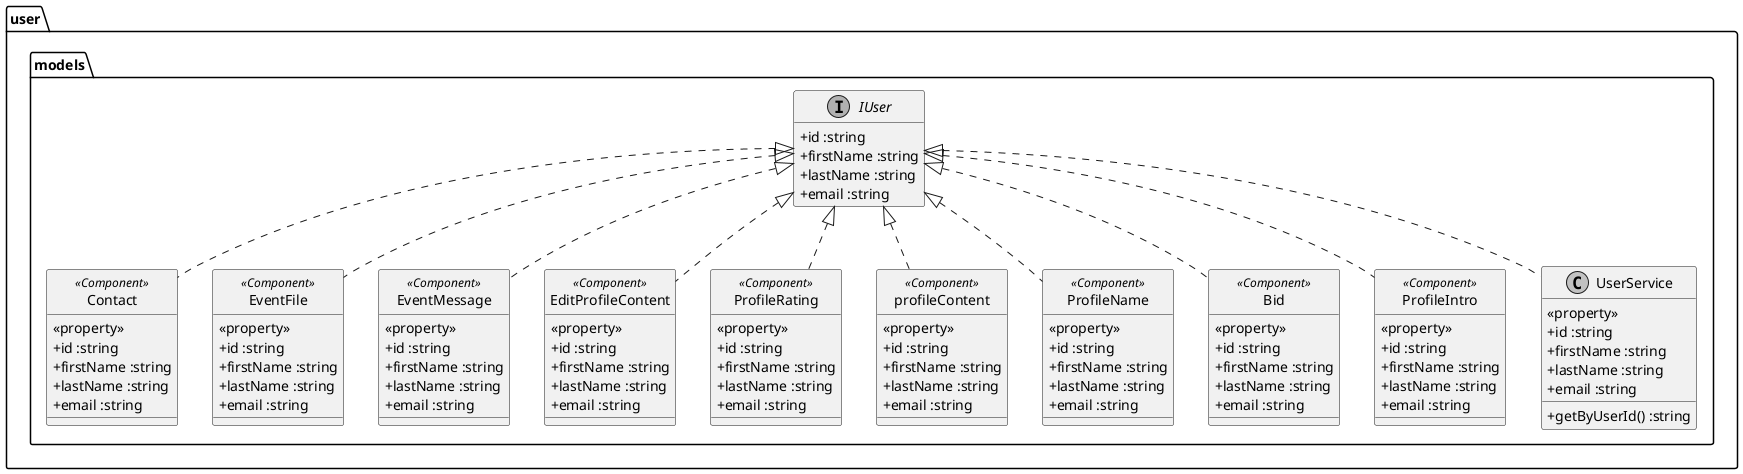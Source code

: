 @startuml

 skinparam monochrome true
 skinparam classAttributeIconSize 0
 top to bottom direction
package "user.models"{
  
  interface "IUser" {
    + id :string
    + firstName :string
    + lastName :string
    + email :string
    
  }
  hide IUser  methods

class "Contact" <<Component>>{
  <<property>>
    + id :string
    + firstName :string
    + lastName :string
    + email :string
   

}
   hide Contact  circle

class "EventFile" <<Component>>{
  <<property>>
    + id :string
    + firstName :string
    + lastName :string
    + email :string
}
   hide EventFile  circle
  
class "EventMessage" <<Component>>{
  <<property>>
    + id :string
    + firstName :string
    + lastName :string
    + email :string
}
   hide EventMessage  circle
  
class "EditProfileContent" <<Component>>{
  <<property>>
    + id :string
    + firstName :string
    + lastName :string
    + email :string
}
   hide EditProfileContent  circle
  
class "ProfileRating" <<Component>>{
  <<property>>
    + id :string
    + firstName :string
    + lastName :string
    + email :string
}
   hide ProfileRating  circle  
 
class "profileContent" <<Component>>{
  <<property>>
    + id :string
    + firstName :string
    + lastName :string
    + email :string
}
   hide profileContent  circle  
  
class "ProfileName" <<Component>>{
  <<property>>
    + id :string
    + firstName :string
    + lastName :string
    + email :string
}
   hide ProfileName  circle  

class "Bid" <<Component>>{
  <<property>>
    + id :string
    + firstName :string
    + lastName :string
    + email :string
}
   hide Bid  circle  
  
class "ProfileIntro" <<Component>>{
  <<property>>
    + id :string
    + firstName :string
    + lastName :string
    + email :string
}
   hide ProfileIntro  circle  
  
class "UserService" {
  + getByUserId() :string
  <<property>>
    + id :string
    + firstName :string
    + lastName :string
    + email :string
}
 
  IUser <|.. Contact 
  IUser <|.. EventFile
  IUser <|.. EventMessage 
  IUser <|.. EditProfileContent
  IUser <|.. ProfileRating 
  IUser <|.. profileContent
  IUser <|.. ProfileName 
  IUser <|.. Bid
  IUser <|.. ProfileIntro 
  IUser <|.. UserService
  
  
}


@enduml